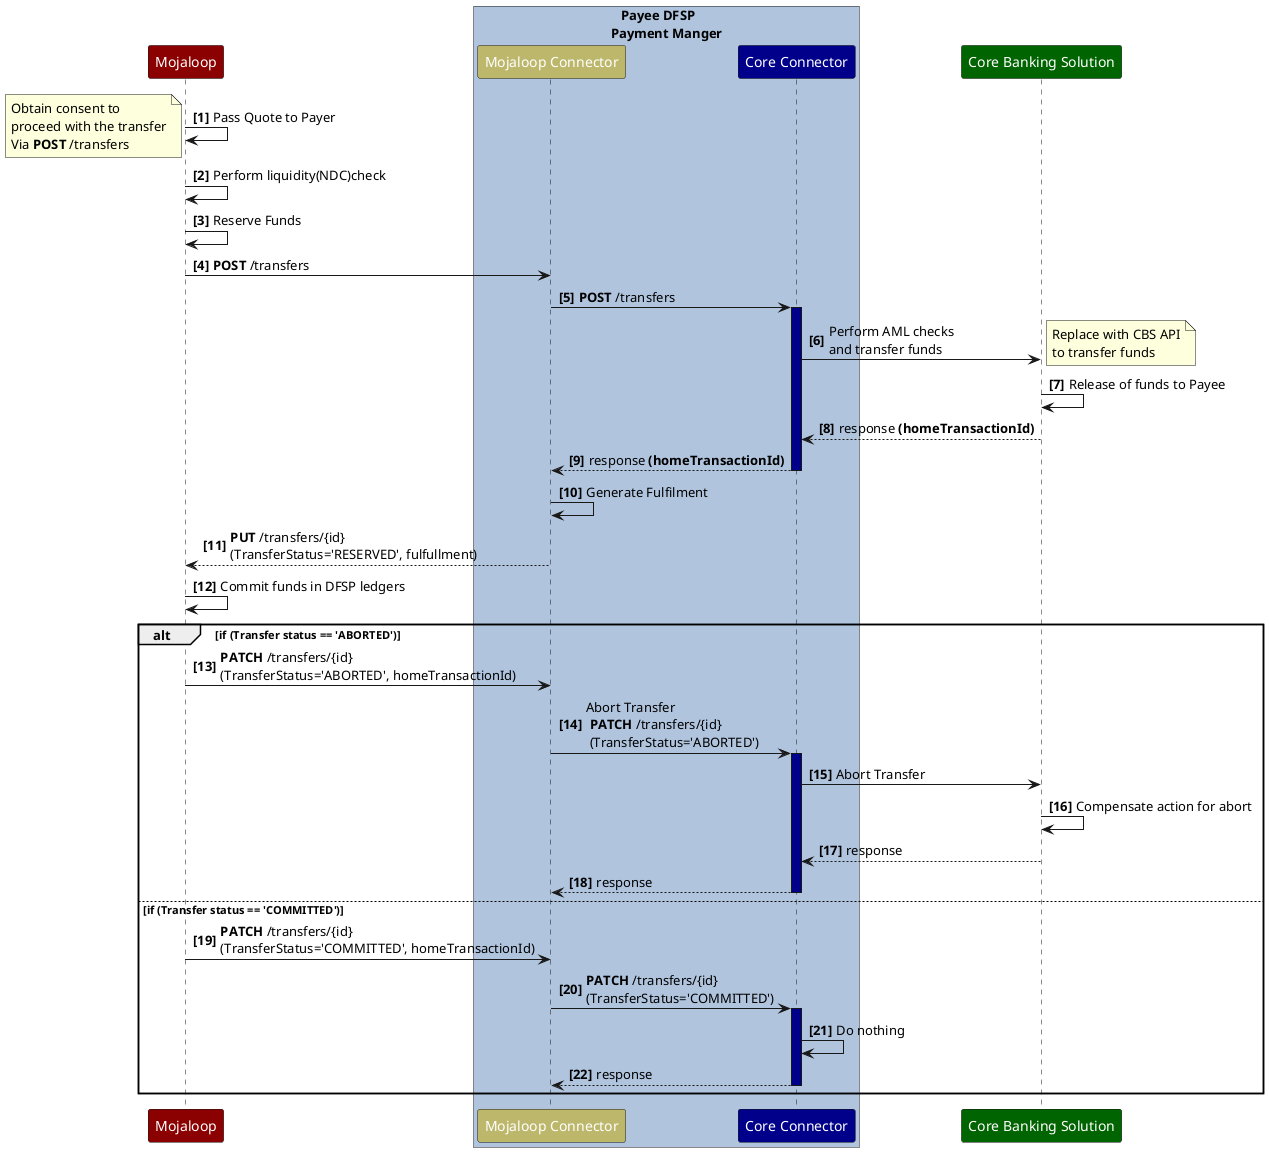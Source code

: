 @startuml PayeeDFSPSingleIntegrationApiOnTransferPattern
/'*****
--------------
******'/

skinparam participant { 
  FontColor white
}
participant "Mojaloop" as Switch #DarkRed
box "   Payee DFSP\nPayment Manger" #LightSteelBlue
  participant "Mojaloop Connector" as MC #DarkKhaki
  participant "Core Connector" as CC  #DarkBlue
end box
  participant "Core Banking Solution" as CBS #DarkGreen

autonumber 1 1 "<b>[0]"

Switch->Switch: Pass Quote to Payer
note left
Obtain consent to 
proceed with the transfer
Via **POST** /transfers
end note
    Switch-> Switch: Perform liquidity(NDC)check
    Switch->Switch: Reserve Funds
    Switch->MC: **POST** /transfers
    MC->CC: **POST** /transfers 
    activate CC #DarkBlue
    CC->CBS: Perform AML checks \nand transfer funds
    note right 
    Replace with CBS API
    to transfer funds
    end note    
    CBS->CBS: Release of funds to Payee 
    CBS-->CC: response **(homeTransactionId)**
    CC-->MC: response **(homeTransactionId)**
    deactivate CC
    MC->MC: Generate Fulfilment
    MC-->Switch: **PUT** /transfers/{id} \n(TransferStatus='RESERVED', fulfullment)
    Switch->Switch: Commit funds in DFSP ledgers
    alt if (Transfer status == 'ABORTED')
    Switch->MC: **PATCH** /transfers/{id} \n(TransferStatus='ABORTED', homeTransactionId)
    MC->CC: Abort Transfer\n **PATCH** /transfers/{id}\n (TransferStatus='ABORTED')     
    activate CC #DarkBlue
    CC->CBS: Abort Transfer
    CBS->CBS: Compensate action for abort
    CBS-->CC: response
    CC-->MC: response
    deactivate CC
    else if (Transfer status == 'COMMITTED')
    Switch->MC: **PATCH** /transfers/{id} \n(TransferStatus='COMMITTED', homeTransactionId)
    MC->CC: **PATCH** /transfers/{id} \n(TransferStatus='COMMITTED') 
    activate CC #DarkBlue
    CC->CC: Do nothing
    CC-->MC: response
    deactivate CC
    end


@enduml